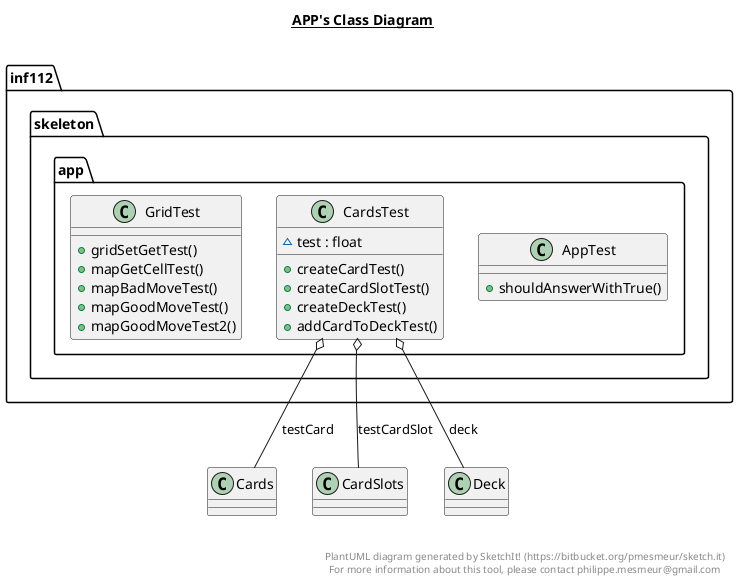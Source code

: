 @startuml

title __APP's Class Diagram__\n

  package inf112.skeleton.app {
    class AppTest {
        + shouldAnswerWithTrue()
    }
  }
  

  package inf112.skeleton.app {
    class CardsTest {
        ~ test : float
        + createCardTest()
        + createCardSlotTest()
        + createDeckTest()
        + addCardToDeckTest()
    }
  }
  

  package inf112.skeleton.app {
    class GridTest {
        + gridSetGetTest()
        + mapGetCellTest()
        + mapBadMoveTest()
        + mapGoodMoveTest()
        + mapGoodMoveTest2()
    }
  }
  

  CardsTest o-- Cards : testCard
  CardsTest o-- CardSlots : testCardSlot
  CardsTest o-- Deck : deck


right footer


PlantUML diagram generated by SketchIt! (https://bitbucket.org/pmesmeur/sketch.it)
For more information about this tool, please contact philippe.mesmeur@gmail.com
endfooter

@enduml
